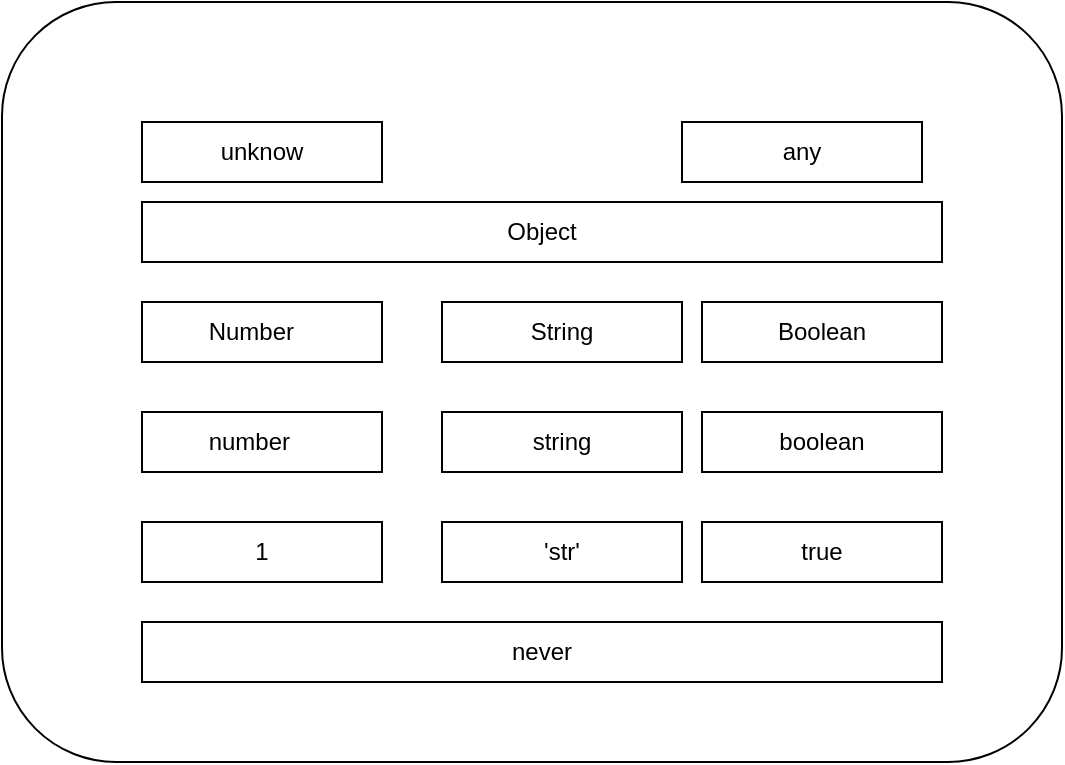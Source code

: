 <mxfile>
    <diagram id="cOTvAHS44tfxs5c8YhwG" name="Page-1">
        <mxGraphModel dx="1066" dy="641" grid="1" gridSize="10" guides="1" tooltips="1" connect="1" arrows="1" fold="1" page="1" pageScale="1" pageWidth="850" pageHeight="1100" math="0" shadow="0">
            <root>
                <mxCell id="0"/>
                <mxCell id="1" parent="0"/>
                <mxCell id="2" value="" style="rounded=1;whiteSpace=wrap;html=1;" vertex="1" parent="1">
                    <mxGeometry x="110" y="100" width="530" height="380" as="geometry"/>
                </mxCell>
                <mxCell id="4" value="any&lt;br&gt;" style="rounded=0;whiteSpace=wrap;html=1;" vertex="1" parent="1">
                    <mxGeometry x="450" y="160" width="120" height="30" as="geometry"/>
                </mxCell>
                <mxCell id="13" value="'str'" style="rounded=0;whiteSpace=wrap;html=1;" vertex="1" parent="1">
                    <mxGeometry x="330" y="360" width="120" height="30" as="geometry"/>
                </mxCell>
                <mxCell id="3" value="unknow&lt;br&gt;" style="rounded=0;whiteSpace=wrap;html=1;" vertex="1" parent="1">
                    <mxGeometry x="180" y="160" width="120" height="30" as="geometry"/>
                </mxCell>
                <mxCell id="5" value="Object&lt;br&gt;" style="rounded=0;whiteSpace=wrap;html=1;" vertex="1" parent="1">
                    <mxGeometry x="180" y="200" width="400" height="30" as="geometry"/>
                </mxCell>
                <mxCell id="6" value="Number&lt;span style=&quot;white-space: pre;&quot;&gt;&#9;&lt;/span&gt;" style="rounded=0;whiteSpace=wrap;html=1;" vertex="1" parent="1">
                    <mxGeometry x="180" y="250" width="120" height="30" as="geometry"/>
                </mxCell>
                <mxCell id="7" value="String" style="rounded=0;whiteSpace=wrap;html=1;" vertex="1" parent="1">
                    <mxGeometry x="330" y="250" width="120" height="30" as="geometry"/>
                </mxCell>
                <mxCell id="8" value="Boolean" style="rounded=0;whiteSpace=wrap;html=1;" vertex="1" parent="1">
                    <mxGeometry x="460" y="250" width="120" height="30" as="geometry"/>
                </mxCell>
                <mxCell id="9" value="number&lt;span style=&quot;white-space: pre;&quot;&gt;&#9;&lt;/span&gt;" style="rounded=0;whiteSpace=wrap;html=1;" vertex="1" parent="1">
                    <mxGeometry x="180" y="305" width="120" height="30" as="geometry"/>
                </mxCell>
                <mxCell id="10" value="string&lt;br&gt;" style="rounded=0;whiteSpace=wrap;html=1;" vertex="1" parent="1">
                    <mxGeometry x="330" y="305" width="120" height="30" as="geometry"/>
                </mxCell>
                <mxCell id="11" value="boolean" style="rounded=0;whiteSpace=wrap;html=1;" vertex="1" parent="1">
                    <mxGeometry x="460" y="305" width="120" height="30" as="geometry"/>
                </mxCell>
                <mxCell id="12" value="1" style="rounded=0;whiteSpace=wrap;html=1;" vertex="1" parent="1">
                    <mxGeometry x="180" y="360" width="120" height="30" as="geometry"/>
                </mxCell>
                <mxCell id="14" value="true" style="rounded=0;whiteSpace=wrap;html=1;" vertex="1" parent="1">
                    <mxGeometry x="460" y="360" width="120" height="30" as="geometry"/>
                </mxCell>
                <mxCell id="15" value="never" style="rounded=0;whiteSpace=wrap;html=1;" vertex="1" parent="1">
                    <mxGeometry x="180" y="410" width="400" height="30" as="geometry"/>
                </mxCell>
            </root>
        </mxGraphModel>
    </diagram>
</mxfile>